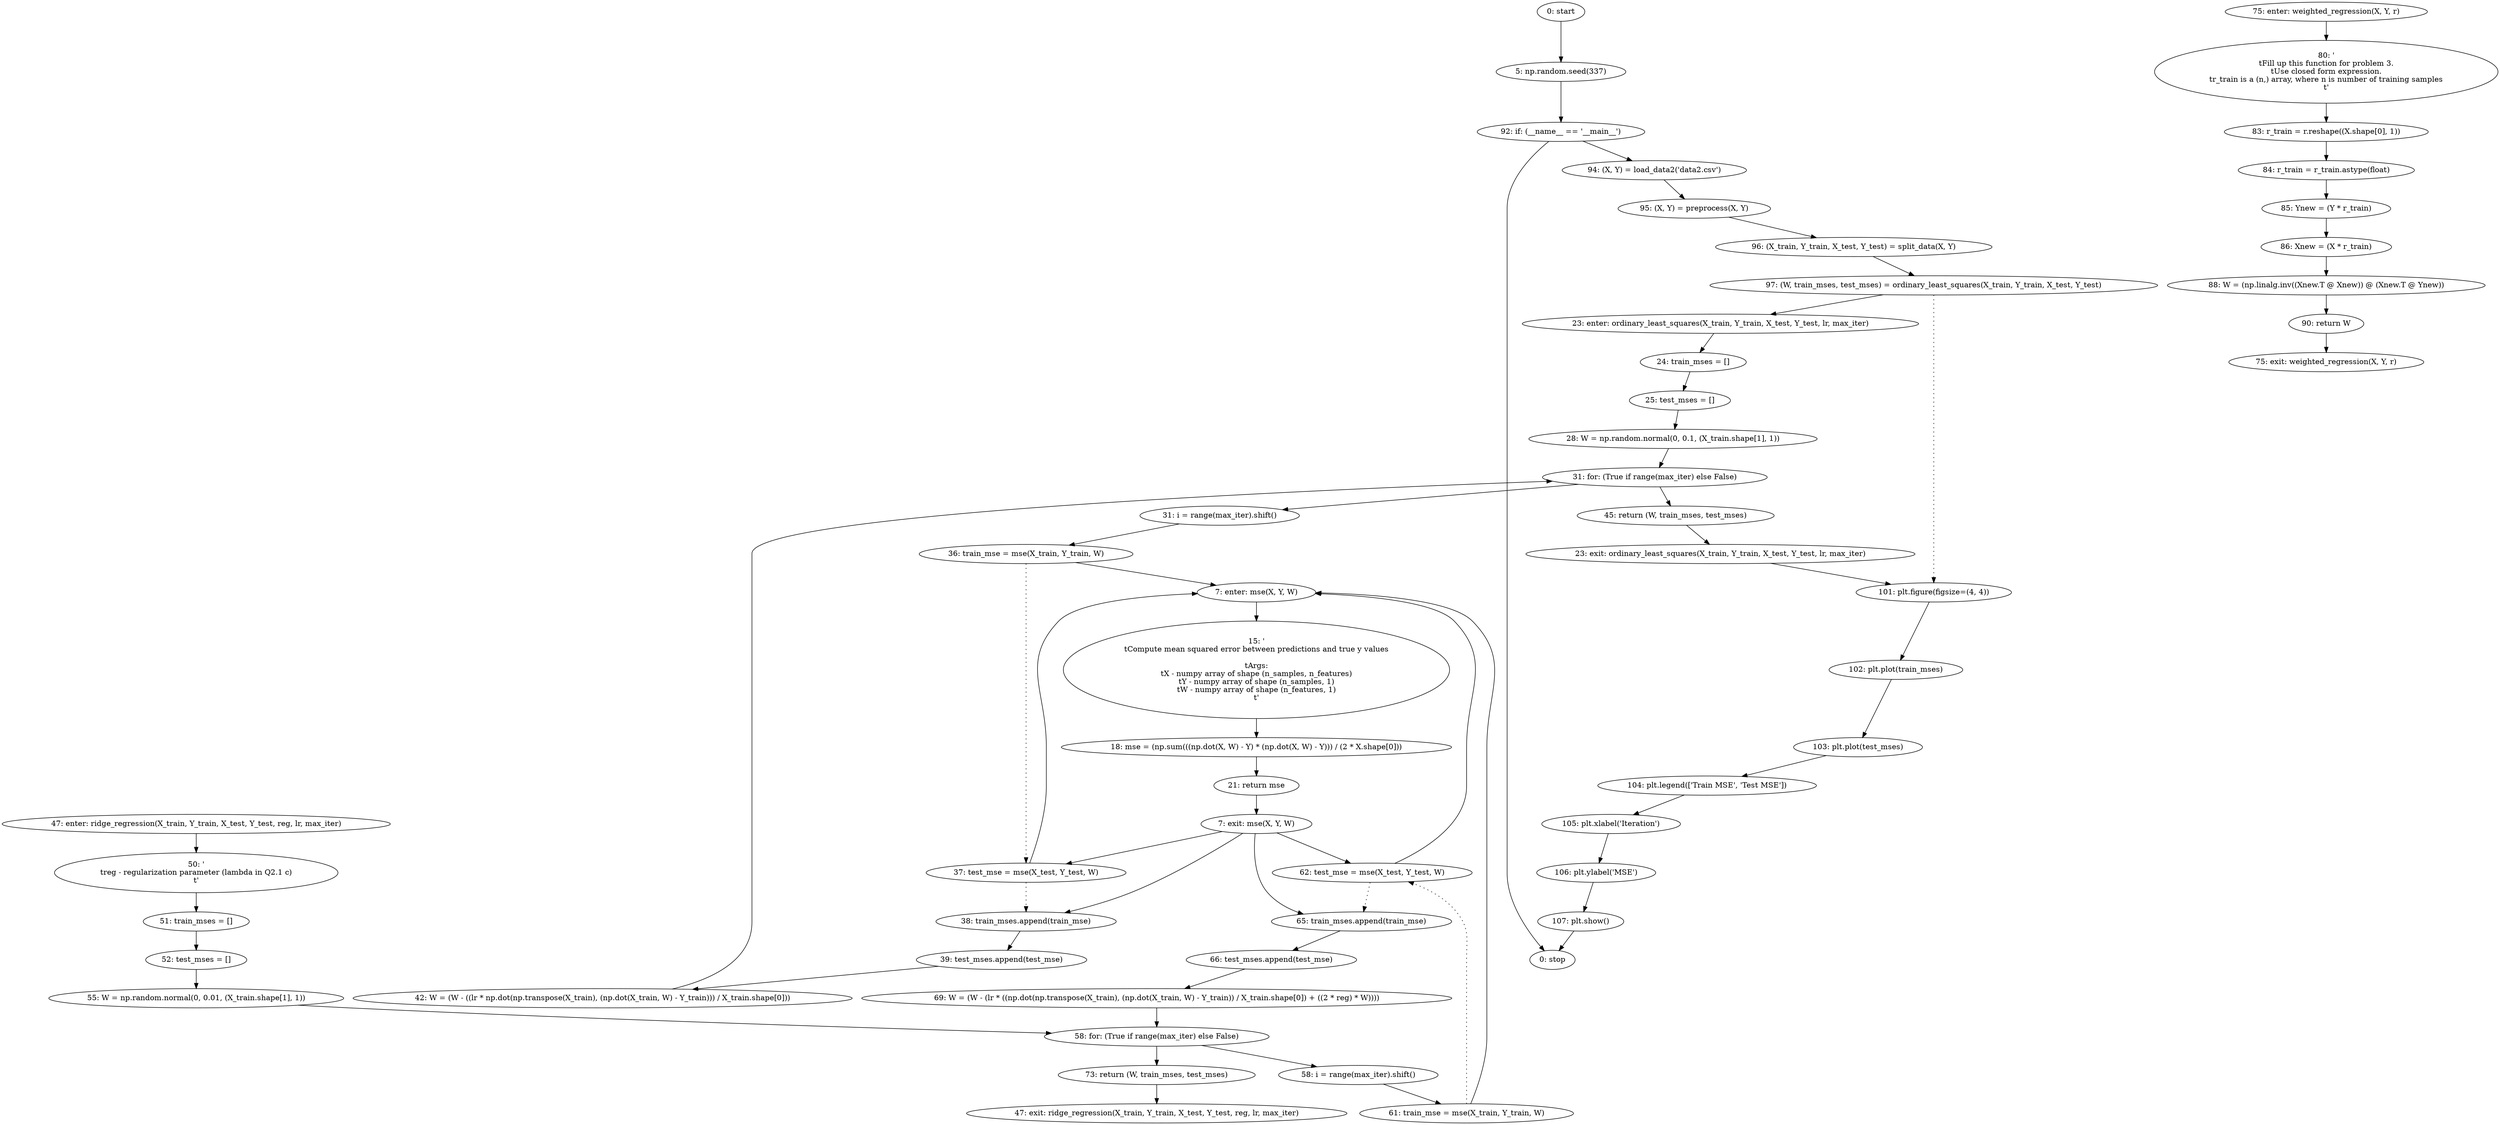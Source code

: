 strict digraph "" {
	node [label="\N"];
	0	 [label="0: start"];
	1	 [label="5: np.random.seed(337)"];
	0 -> 1;
	43	 [label="92: if: (__name__ == '__main__')"];
	1 -> 43;
	44	 [label="94: (X, Y) = load_data2('data2.csv')"];
	43 -> 44;
	55	 [label="0: stop"];
	43 -> 55;
	2	 [label="7: enter: mse(X, Y, W)"];
	4	 [label="15: '\n\tCompute mean squared error between predictions and true y values\n\n\tArgs:\n\tX - numpy array of shape (n_samples, n_features)\n\tY \
- numpy array of shape (n_samples, 1)\n\tW - numpy array of shape (n_features, 1)\n\t'"];
	2 -> 4;
	5	 [label="18: mse = (np.sum(((np.dot(X, W) - Y) * (np.dot(X, W) - Y))) / (2 * X.shape[0]))"];
	4 -> 5;
	14	 [label="36: train_mse = mse(X_train, Y_train, W)"];
	14 -> 2;
	15	 [label="37: test_mse = mse(X_test, Y_test, W)"];
	14 -> 15	 [style=dotted,
		weight=100];
	15 -> 2;
	16	 [label="38: train_mses.append(train_mse)"];
	15 -> 16	 [style=dotted,
		weight=100];
	17	 [label="39: test_mses.append(test_mse)"];
	16 -> 17;
	28	 [label="61: train_mse = mse(X_train, Y_train, W)"];
	28 -> 2;
	29	 [label="62: test_mse = mse(X_test, Y_test, W)"];
	28 -> 29	 [style=dotted,
		weight=100];
	29 -> 2;
	30	 [label="65: train_mses.append(train_mse)"];
	29 -> 30	 [style=dotted,
		weight=100];
	31	 [label="66: test_mses.append(test_mse)"];
	30 -> 31;
	3	 [label="7: exit: mse(X, Y, W)"];
	3 -> 15;
	3 -> 16;
	3 -> 29;
	3 -> 30;
	6	 [label="21: return mse"];
	6 -> 3;
	5 -> 6;
	7	 [label="23: enter: ordinary_least_squares(X_train, Y_train, X_test, Y_test, lr, max_iter)"];
	9	 [label="24: train_mses = []"];
	7 -> 9;
	10	 [label="25: test_mses = []"];
	9 -> 10;
	47	 [label="97: (W, train_mses, test_mses) = ordinary_least_squares(X_train, Y_train, X_test, Y_test)"];
	47 -> 7;
	48	 [label="101: plt.figure(figsize=(4, 4))"];
	47 -> 48	 [style=dotted,
		weight=100];
	49	 [label="102: plt.plot(train_mses)"];
	48 -> 49;
	8	 [label="23: exit: ordinary_least_squares(X_train, Y_train, X_test, Y_test, lr, max_iter)"];
	8 -> 48;
	19	 [label="45: return (W, train_mses, test_mses)"];
	19 -> 8;
	11	 [label="28: W = np.random.normal(0, 0.1, (X_train.shape[1], 1))"];
	10 -> 11;
	12	 [label="31: for: (True if range(max_iter) else False)"];
	11 -> 12;
	12 -> 19;
	13	 [label="31: i = range(max_iter).shift()"];
	12 -> 13;
	13 -> 14;
	18	 [label="42: W = (W - ((lr * np.dot(np.transpose(X_train), (np.dot(X_train, W) - Y_train))) / X_train.shape[0]))"];
	18 -> 12;
	17 -> 18;
	20	 [label="47: enter: ridge_regression(X_train, Y_train, X_test, Y_test, reg, lr, max_iter)"];
	22	 [label="50: '\n\treg - regularization parameter (lambda in Q2.1 c)\n\t'"];
	20 -> 22;
	23	 [label="51: train_mses = []"];
	22 -> 23;
	21	 [label="47: exit: ridge_regression(X_train, Y_train, X_test, Y_test, reg, lr, max_iter)"];
	33	 [label="73: return (W, train_mses, test_mses)"];
	33 -> 21;
	24	 [label="52: test_mses = []"];
	23 -> 24;
	25	 [label="55: W = np.random.normal(0, 0.01, (X_train.shape[1], 1))"];
	24 -> 25;
	26	 [label="58: for: (True if range(max_iter) else False)"];
	25 -> 26;
	26 -> 33;
	27	 [label="58: i = range(max_iter).shift()"];
	26 -> 27;
	27 -> 28;
	32	 [label="69: W = (W - (lr * ((np.dot(np.transpose(X_train), (np.dot(X_train, W) - Y_train)) / X_train.shape[0]) + ((2 * reg) * W))))"];
	32 -> 26;
	31 -> 32;
	34	 [label="75: enter: weighted_regression(X, Y, r)"];
	36	 [label="80: '\n\tFill up this function for problem 3.\n\tUse closed form expression.\n\tr_train is a (n,) array, where n is number of training \
samples\n\t'"];
	34 -> 36;
	37	 [label="83: r_train = r.reshape((X.shape[0], 1))"];
	36 -> 37;
	35	 [label="75: exit: weighted_regression(X, Y, r)"];
	42	 [label="90: return W"];
	42 -> 35;
	38	 [label="84: r_train = r_train.astype(float)"];
	37 -> 38;
	39	 [label="85: Ynew = (Y * r_train)"];
	38 -> 39;
	40	 [label="86: Xnew = (X * r_train)"];
	39 -> 40;
	41	 [label="88: W = (np.linalg.inv((Xnew.T @ Xnew)) @ (Xnew.T @ Ynew))"];
	40 -> 41;
	41 -> 42;
	45	 [label="95: (X, Y) = preprocess(X, Y)"];
	44 -> 45;
	46	 [label="96: (X_train, Y_train, X_test, Y_test) = split_data(X, Y)"];
	45 -> 46;
	46 -> 47;
	50	 [label="103: plt.plot(test_mses)"];
	49 -> 50;
	51	 [label="104: plt.legend(['Train MSE', 'Test MSE'])"];
	50 -> 51;
	52	 [label="105: plt.xlabel('Iteration')"];
	51 -> 52;
	53	 [label="106: plt.ylabel('MSE')"];
	52 -> 53;
	54	 [label="107: plt.show()"];
	53 -> 54;
	54 -> 55;
}

